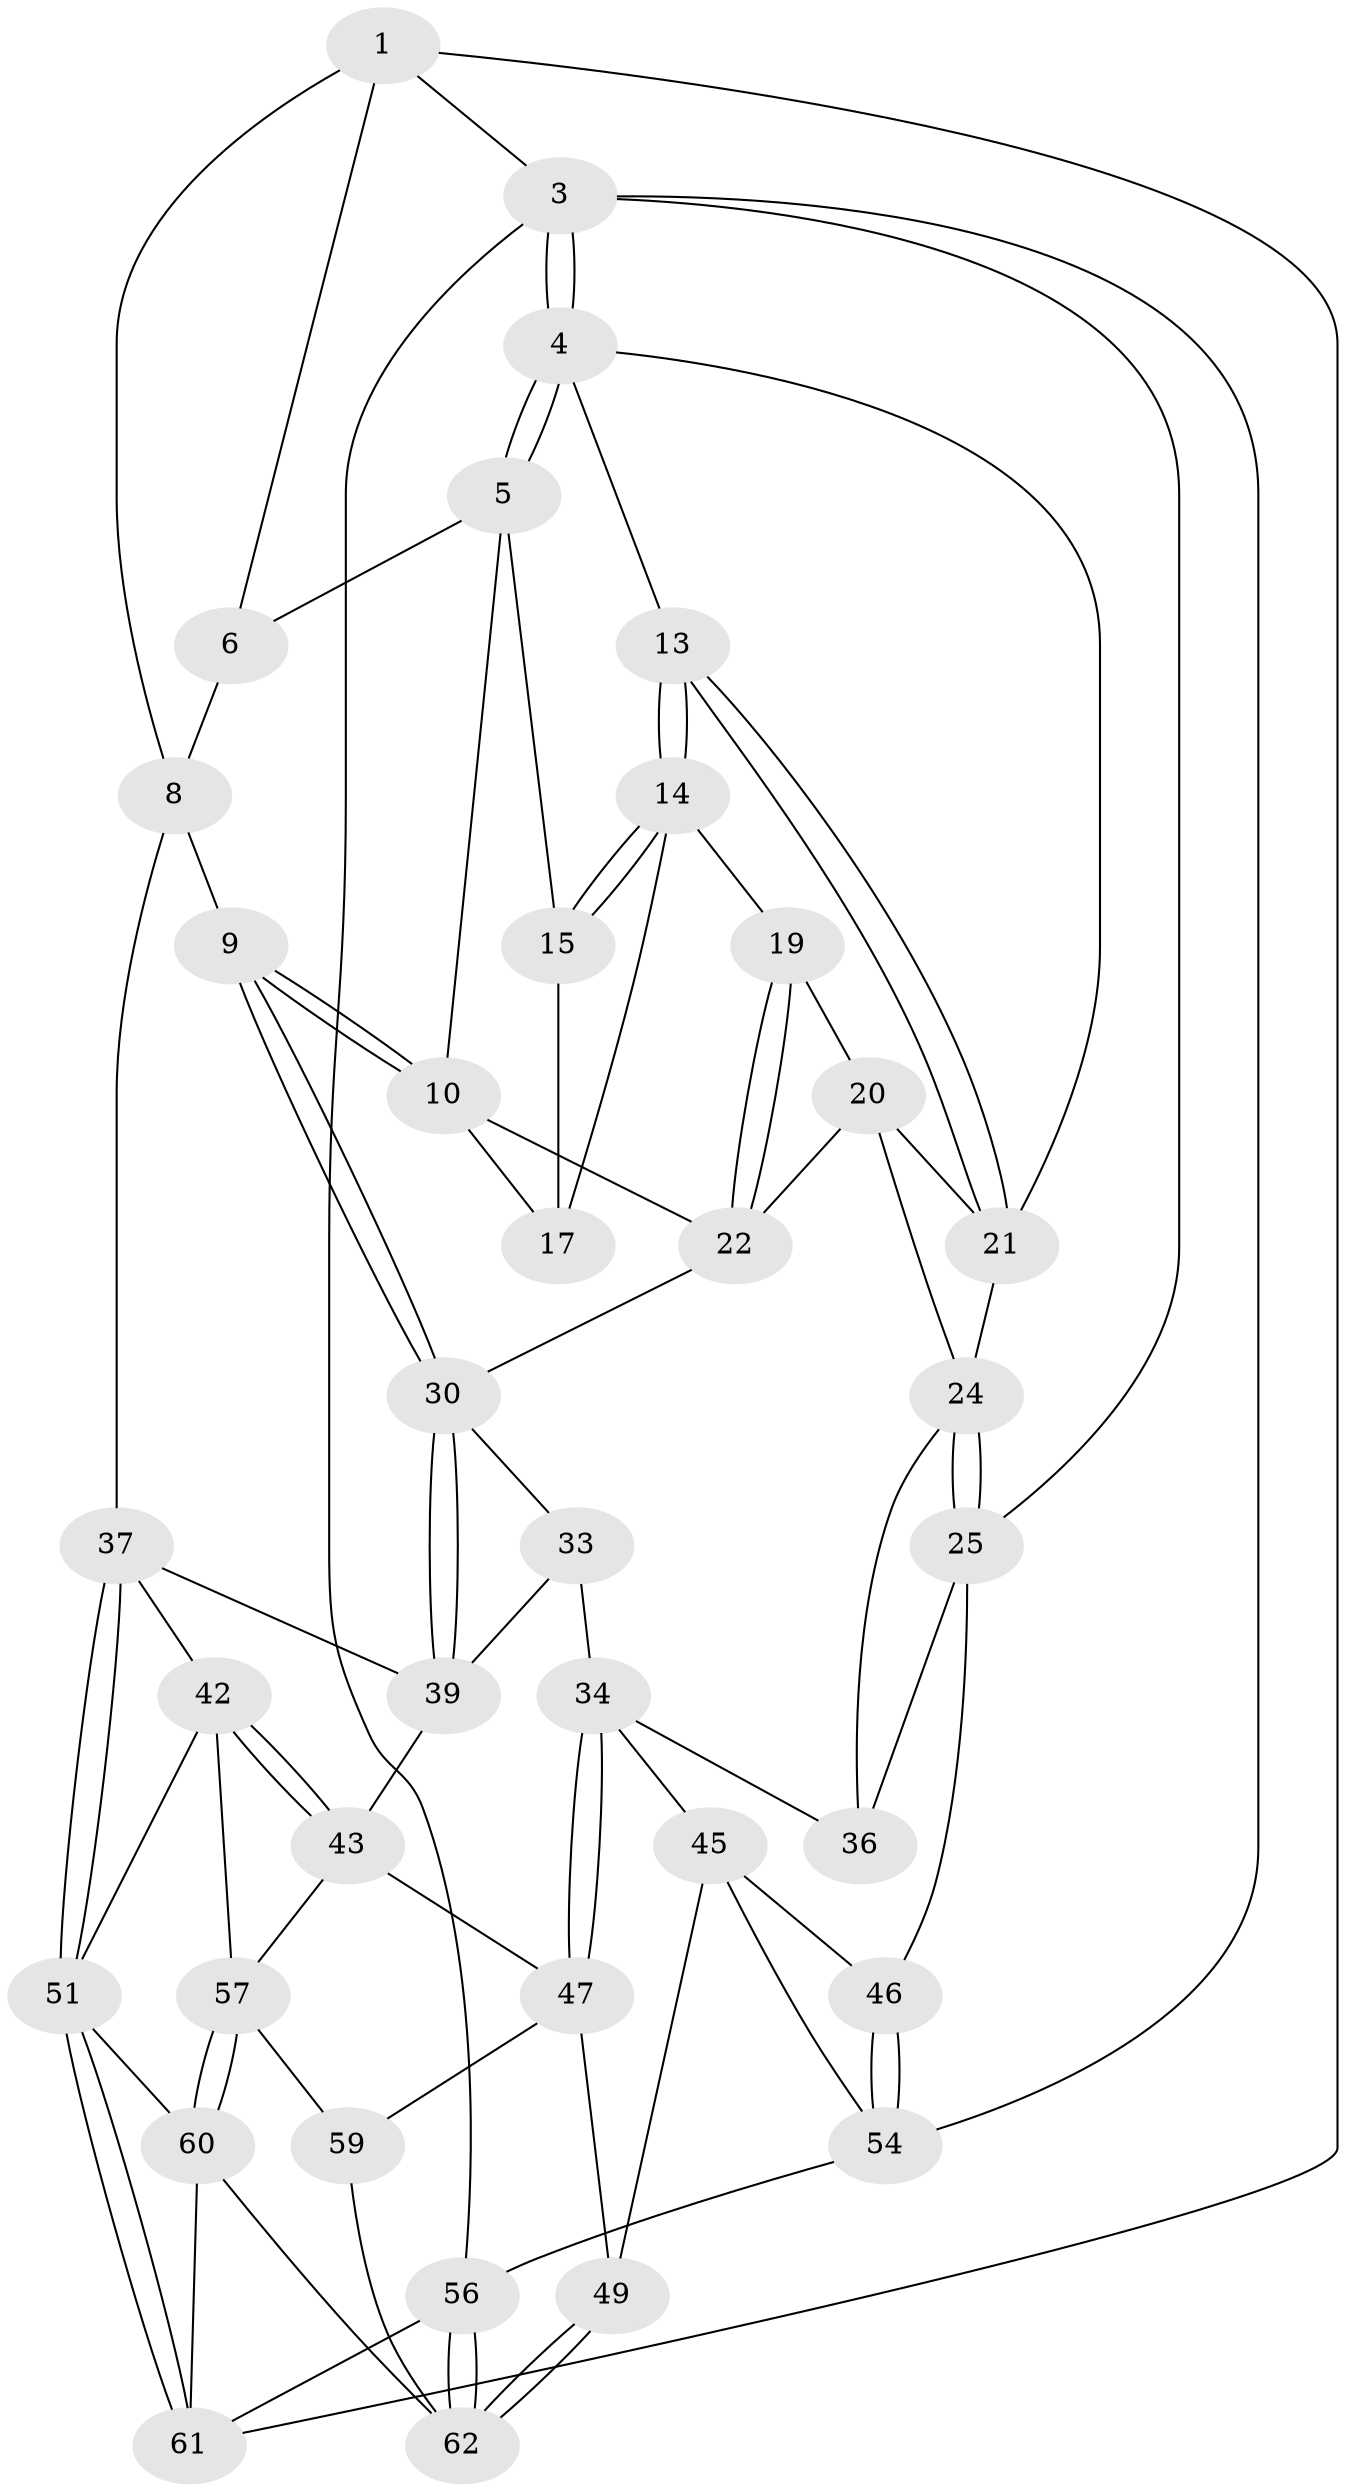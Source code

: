 // original degree distribution, {3: 0.03125, 6: 0.203125, 5: 0.53125, 4: 0.234375}
// Generated by graph-tools (version 1.1) at 2025/11/02/27/25 16:11:54]
// undirected, 38 vertices, 89 edges
graph export_dot {
graph [start="1"]
  node [color=gray90,style=filled];
  1 [pos="+0.9334208520478974+0",super="+2"];
  3 [pos="+0+0",super="+26"];
  4 [pos="+0+0",super="+12"];
  5 [pos="+0.5395382720677177+0",super="+11"];
  6 [pos="+0.6412495740599571+0",super="+7"];
  8 [pos="+0.8366977031923927+0.2771214325068248",super="+32"];
  9 [pos="+0.779956856391844+0.29660760785522616"];
  10 [pos="+0.778459558282107+0.295347338117674",super="+16"];
  13 [pos="+0.2613230919525187+0.13256814328672578"];
  14 [pos="+0.3044392485932658+0.13895771179465286",super="+18"];
  15 [pos="+0.5300922380552354+0"];
  17 [pos="+0.5014454377948775+0.11387175628615877"];
  19 [pos="+0.3839903859751944+0.2357175401834189"];
  20 [pos="+0.3017871224309565+0.27046904478991735",super="+27"];
  21 [pos="+0.26399513687382764+0.23979401947774273",super="+23"];
  22 [pos="+0.4502753810187098+0.288314778465987",super="+29"];
  24 [pos="+0.11307411580134195+0.4192409348147905",super="+28"];
  25 [pos="+0+0.5043717763541625",super="+41"];
  30 [pos="+0.6940232480131763+0.39373384790880656",super="+31"];
  33 [pos="+0.45944713685410304+0.5658244898990988"];
  34 [pos="+0.39840387652722337+0.6085377997116275",super="+35"];
  36 [pos="+0.26422323842388756+0.5723496932525804"];
  37 [pos="+1+0.63330809076955",super="+38"];
  39 [pos="+0.7097981965537004+0.46782954736823257",super="+40"];
  42 [pos="+0.7394926500044324+0.6880937683730096",super="+53"];
  43 [pos="+0.6588744526355106+0.7286080288997256",super="+44"];
  45 [pos="+0.20571048866295233+0.7599017372463874",super="+50"];
  46 [pos="+0.12405763779868648+0.7190478140348724"];
  47 [pos="+0.42677086191387453+0.8079094632773424",super="+48"];
  49 [pos="+0.24024634554024143+0.836999064534804"];
  51 [pos="+1+0.6653843885789409",super="+52"];
  54 [pos="+0+0.6939909409197217",super="+55"];
  56 [pos="+0+1"];
  57 [pos="+0.7682824037673481+0.8860249985090659",super="+58"];
  59 [pos="+0.4383905624644137+1"];
  60 [pos="+0.7874279884942548+0.9161130544259298",super="+63"];
  61 [pos="+1+1"];
  62 [pos="+0+1",super="+64"];
  1 -- 6;
  1 -- 3;
  1 -- 61;
  1 -- 8;
  3 -- 4;
  3 -- 4;
  3 -- 56;
  3 -- 25;
  3 -- 54;
  4 -- 5;
  4 -- 5;
  4 -- 13;
  4 -- 21;
  5 -- 6;
  5 -- 10;
  5 -- 15;
  6 -- 8;
  8 -- 9;
  8 -- 37;
  9 -- 10;
  9 -- 10;
  9 -- 30;
  9 -- 30;
  10 -- 17;
  10 -- 22;
  13 -- 14;
  13 -- 14;
  13 -- 21;
  13 -- 21;
  14 -- 15;
  14 -- 15;
  14 -- 17;
  14 -- 19;
  15 -- 17;
  19 -- 20;
  19 -- 22;
  19 -- 22;
  20 -- 21;
  20 -- 24;
  20 -- 22;
  21 -- 24;
  22 -- 30;
  24 -- 25;
  24 -- 25;
  24 -- 36;
  25 -- 36;
  25 -- 46;
  30 -- 39;
  30 -- 39;
  30 -- 33;
  33 -- 34;
  33 -- 39;
  34 -- 47;
  34 -- 47;
  34 -- 36;
  34 -- 45;
  37 -- 51;
  37 -- 51;
  37 -- 42;
  37 -- 39;
  39 -- 43;
  42 -- 43;
  42 -- 43;
  42 -- 57;
  42 -- 51;
  43 -- 47;
  43 -- 57;
  45 -- 46;
  45 -- 49;
  45 -- 54;
  46 -- 54;
  46 -- 54;
  47 -- 49;
  47 -- 59;
  49 -- 62;
  49 -- 62;
  51 -- 61;
  51 -- 61;
  51 -- 60;
  54 -- 56;
  56 -- 62;
  56 -- 62;
  56 -- 61;
  57 -- 60;
  57 -- 60;
  57 -- 59;
  59 -- 62;
  60 -- 61;
  60 -- 62;
}
